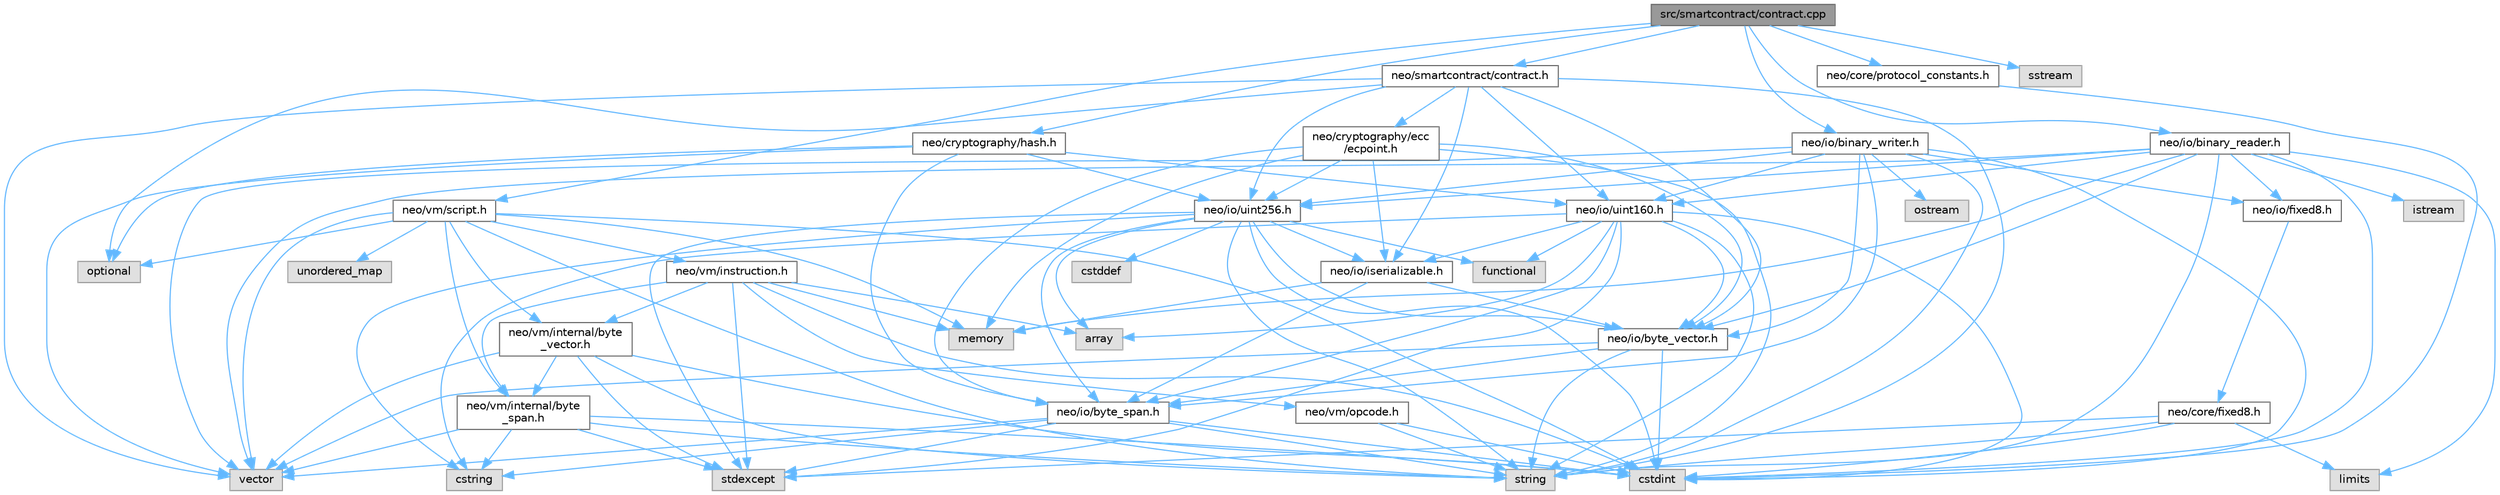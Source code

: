 digraph "src/smartcontract/contract.cpp"
{
 // LATEX_PDF_SIZE
  bgcolor="transparent";
  edge [fontname=Helvetica,fontsize=10,labelfontname=Helvetica,labelfontsize=10];
  node [fontname=Helvetica,fontsize=10,shape=box,height=0.2,width=0.4];
  Node1 [id="Node000001",label="src/smartcontract/contract.cpp",height=0.2,width=0.4,color="gray40", fillcolor="grey60", style="filled", fontcolor="black",tooltip=" "];
  Node1 -> Node2 [id="edge111_Node000001_Node000002",color="steelblue1",style="solid",tooltip=" "];
  Node2 [id="Node000002",label="neo/core/protocol_constants.h",height=0.2,width=0.4,color="grey40", fillcolor="white", style="filled",URL="$protocol__constants_8h.html",tooltip=" "];
  Node2 -> Node3 [id="edge112_Node000002_Node000003",color="steelblue1",style="solid",tooltip=" "];
  Node3 [id="Node000003",label="cstdint",height=0.2,width=0.4,color="grey60", fillcolor="#E0E0E0", style="filled",tooltip=" "];
  Node1 -> Node4 [id="edge113_Node000001_Node000004",color="steelblue1",style="solid",tooltip=" "];
  Node4 [id="Node000004",label="neo/cryptography/hash.h",height=0.2,width=0.4,color="grey40", fillcolor="white", style="filled",URL="$hash_8h.html",tooltip=" "];
  Node4 -> Node5 [id="edge114_Node000004_Node000005",color="steelblue1",style="solid",tooltip=" "];
  Node5 [id="Node000005",label="neo/io/byte_span.h",height=0.2,width=0.4,color="grey40", fillcolor="white", style="filled",URL="$io_2byte__span_8h.html",tooltip=" "];
  Node5 -> Node3 [id="edge115_Node000005_Node000003",color="steelblue1",style="solid",tooltip=" "];
  Node5 -> Node6 [id="edge116_Node000005_Node000006",color="steelblue1",style="solid",tooltip=" "];
  Node6 [id="Node000006",label="cstring",height=0.2,width=0.4,color="grey60", fillcolor="#E0E0E0", style="filled",tooltip=" "];
  Node5 -> Node7 [id="edge117_Node000005_Node000007",color="steelblue1",style="solid",tooltip=" "];
  Node7 [id="Node000007",label="stdexcept",height=0.2,width=0.4,color="grey60", fillcolor="#E0E0E0", style="filled",tooltip=" "];
  Node5 -> Node8 [id="edge118_Node000005_Node000008",color="steelblue1",style="solid",tooltip=" "];
  Node8 [id="Node000008",label="string",height=0.2,width=0.4,color="grey60", fillcolor="#E0E0E0", style="filled",tooltip=" "];
  Node5 -> Node9 [id="edge119_Node000005_Node000009",color="steelblue1",style="solid",tooltip=" "];
  Node9 [id="Node000009",label="vector",height=0.2,width=0.4,color="grey60", fillcolor="#E0E0E0", style="filled",tooltip=" "];
  Node4 -> Node10 [id="edge120_Node000004_Node000010",color="steelblue1",style="solid",tooltip=" "];
  Node10 [id="Node000010",label="neo/io/uint160.h",height=0.2,width=0.4,color="grey40", fillcolor="white", style="filled",URL="$uint160_8h.html",tooltip=" "];
  Node10 -> Node5 [id="edge121_Node000010_Node000005",color="steelblue1",style="solid",tooltip=" "];
  Node10 -> Node11 [id="edge122_Node000010_Node000011",color="steelblue1",style="solid",tooltip=" "];
  Node11 [id="Node000011",label="neo/io/byte_vector.h",height=0.2,width=0.4,color="grey40", fillcolor="white", style="filled",URL="$io_2byte__vector_8h.html",tooltip=" "];
  Node11 -> Node5 [id="edge123_Node000011_Node000005",color="steelblue1",style="solid",tooltip=" "];
  Node11 -> Node3 [id="edge124_Node000011_Node000003",color="steelblue1",style="solid",tooltip=" "];
  Node11 -> Node8 [id="edge125_Node000011_Node000008",color="steelblue1",style="solid",tooltip=" "];
  Node11 -> Node9 [id="edge126_Node000011_Node000009",color="steelblue1",style="solid",tooltip=" "];
  Node10 -> Node12 [id="edge127_Node000010_Node000012",color="steelblue1",style="solid",tooltip=" "];
  Node12 [id="Node000012",label="neo/io/iserializable.h",height=0.2,width=0.4,color="grey40", fillcolor="white", style="filled",URL="$iserializable_8h.html",tooltip=" "];
  Node12 -> Node5 [id="edge128_Node000012_Node000005",color="steelblue1",style="solid",tooltip=" "];
  Node12 -> Node11 [id="edge129_Node000012_Node000011",color="steelblue1",style="solid",tooltip=" "];
  Node12 -> Node13 [id="edge130_Node000012_Node000013",color="steelblue1",style="solid",tooltip=" "];
  Node13 [id="Node000013",label="memory",height=0.2,width=0.4,color="grey60", fillcolor="#E0E0E0", style="filled",tooltip=" "];
  Node10 -> Node14 [id="edge131_Node000010_Node000014",color="steelblue1",style="solid",tooltip=" "];
  Node14 [id="Node000014",label="array",height=0.2,width=0.4,color="grey60", fillcolor="#E0E0E0", style="filled",tooltip=" "];
  Node10 -> Node3 [id="edge132_Node000010_Node000003",color="steelblue1",style="solid",tooltip=" "];
  Node10 -> Node6 [id="edge133_Node000010_Node000006",color="steelblue1",style="solid",tooltip=" "];
  Node10 -> Node15 [id="edge134_Node000010_Node000015",color="steelblue1",style="solid",tooltip=" "];
  Node15 [id="Node000015",label="functional",height=0.2,width=0.4,color="grey60", fillcolor="#E0E0E0", style="filled",tooltip=" "];
  Node10 -> Node7 [id="edge135_Node000010_Node000007",color="steelblue1",style="solid",tooltip=" "];
  Node10 -> Node8 [id="edge136_Node000010_Node000008",color="steelblue1",style="solid",tooltip=" "];
  Node4 -> Node16 [id="edge137_Node000004_Node000016",color="steelblue1",style="solid",tooltip=" "];
  Node16 [id="Node000016",label="neo/io/uint256.h",height=0.2,width=0.4,color="grey40", fillcolor="white", style="filled",URL="$uint256_8h.html",tooltip=" "];
  Node16 -> Node5 [id="edge138_Node000016_Node000005",color="steelblue1",style="solid",tooltip=" "];
  Node16 -> Node11 [id="edge139_Node000016_Node000011",color="steelblue1",style="solid",tooltip=" "];
  Node16 -> Node12 [id="edge140_Node000016_Node000012",color="steelblue1",style="solid",tooltip=" "];
  Node16 -> Node14 [id="edge141_Node000016_Node000014",color="steelblue1",style="solid",tooltip=" "];
  Node16 -> Node17 [id="edge142_Node000016_Node000017",color="steelblue1",style="solid",tooltip=" "];
  Node17 [id="Node000017",label="cstddef",height=0.2,width=0.4,color="grey60", fillcolor="#E0E0E0", style="filled",tooltip=" "];
  Node16 -> Node3 [id="edge143_Node000016_Node000003",color="steelblue1",style="solid",tooltip=" "];
  Node16 -> Node6 [id="edge144_Node000016_Node000006",color="steelblue1",style="solid",tooltip=" "];
  Node16 -> Node15 [id="edge145_Node000016_Node000015",color="steelblue1",style="solid",tooltip=" "];
  Node16 -> Node7 [id="edge146_Node000016_Node000007",color="steelblue1",style="solid",tooltip=" "];
  Node16 -> Node8 [id="edge147_Node000016_Node000008",color="steelblue1",style="solid",tooltip=" "];
  Node4 -> Node18 [id="edge148_Node000004_Node000018",color="steelblue1",style="solid",tooltip=" "];
  Node18 [id="Node000018",label="optional",height=0.2,width=0.4,color="grey60", fillcolor="#E0E0E0", style="filled",tooltip=" "];
  Node4 -> Node9 [id="edge149_Node000004_Node000009",color="steelblue1",style="solid",tooltip=" "];
  Node1 -> Node19 [id="edge150_Node000001_Node000019",color="steelblue1",style="solid",tooltip=" "];
  Node19 [id="Node000019",label="neo/io/binary_reader.h",height=0.2,width=0.4,color="grey40", fillcolor="white", style="filled",URL="$binary__reader_8h.html",tooltip=" "];
  Node19 -> Node11 [id="edge151_Node000019_Node000011",color="steelblue1",style="solid",tooltip=" "];
  Node19 -> Node20 [id="edge152_Node000019_Node000020",color="steelblue1",style="solid",tooltip=" "];
  Node20 [id="Node000020",label="neo/io/fixed8.h",height=0.2,width=0.4,color="grey40", fillcolor="white", style="filled",URL="$io_2fixed8_8h.html",tooltip=" "];
  Node20 -> Node21 [id="edge153_Node000020_Node000021",color="steelblue1",style="solid",tooltip=" "];
  Node21 [id="Node000021",label="neo/core/fixed8.h",height=0.2,width=0.4,color="grey40", fillcolor="white", style="filled",URL="$core_2fixed8_8h.html",tooltip=" "];
  Node21 -> Node3 [id="edge154_Node000021_Node000003",color="steelblue1",style="solid",tooltip=" "];
  Node21 -> Node22 [id="edge155_Node000021_Node000022",color="steelblue1",style="solid",tooltip=" "];
  Node22 [id="Node000022",label="limits",height=0.2,width=0.4,color="grey60", fillcolor="#E0E0E0", style="filled",tooltip=" "];
  Node21 -> Node7 [id="edge156_Node000021_Node000007",color="steelblue1",style="solid",tooltip=" "];
  Node21 -> Node8 [id="edge157_Node000021_Node000008",color="steelblue1",style="solid",tooltip=" "];
  Node19 -> Node10 [id="edge158_Node000019_Node000010",color="steelblue1",style="solid",tooltip=" "];
  Node19 -> Node16 [id="edge159_Node000019_Node000016",color="steelblue1",style="solid",tooltip=" "];
  Node19 -> Node3 [id="edge160_Node000019_Node000003",color="steelblue1",style="solid",tooltip=" "];
  Node19 -> Node23 [id="edge161_Node000019_Node000023",color="steelblue1",style="solid",tooltip=" "];
  Node23 [id="Node000023",label="istream",height=0.2,width=0.4,color="grey60", fillcolor="#E0E0E0", style="filled",tooltip=" "];
  Node19 -> Node22 [id="edge162_Node000019_Node000022",color="steelblue1",style="solid",tooltip=" "];
  Node19 -> Node13 [id="edge163_Node000019_Node000013",color="steelblue1",style="solid",tooltip=" "];
  Node19 -> Node8 [id="edge164_Node000019_Node000008",color="steelblue1",style="solid",tooltip=" "];
  Node19 -> Node9 [id="edge165_Node000019_Node000009",color="steelblue1",style="solid",tooltip=" "];
  Node1 -> Node24 [id="edge166_Node000001_Node000024",color="steelblue1",style="solid",tooltip=" "];
  Node24 [id="Node000024",label="neo/io/binary_writer.h",height=0.2,width=0.4,color="grey40", fillcolor="white", style="filled",URL="$binary__writer_8h.html",tooltip=" "];
  Node24 -> Node5 [id="edge167_Node000024_Node000005",color="steelblue1",style="solid",tooltip=" "];
  Node24 -> Node11 [id="edge168_Node000024_Node000011",color="steelblue1",style="solid",tooltip=" "];
  Node24 -> Node20 [id="edge169_Node000024_Node000020",color="steelblue1",style="solid",tooltip=" "];
  Node24 -> Node10 [id="edge170_Node000024_Node000010",color="steelblue1",style="solid",tooltip=" "];
  Node24 -> Node16 [id="edge171_Node000024_Node000016",color="steelblue1",style="solid",tooltip=" "];
  Node24 -> Node3 [id="edge172_Node000024_Node000003",color="steelblue1",style="solid",tooltip=" "];
  Node24 -> Node25 [id="edge173_Node000024_Node000025",color="steelblue1",style="solid",tooltip=" "];
  Node25 [id="Node000025",label="ostream",height=0.2,width=0.4,color="grey60", fillcolor="#E0E0E0", style="filled",tooltip=" "];
  Node24 -> Node8 [id="edge174_Node000024_Node000008",color="steelblue1",style="solid",tooltip=" "];
  Node24 -> Node9 [id="edge175_Node000024_Node000009",color="steelblue1",style="solid",tooltip=" "];
  Node1 -> Node26 [id="edge176_Node000001_Node000026",color="steelblue1",style="solid",tooltip=" "];
  Node26 [id="Node000026",label="neo/smartcontract/contract.h",height=0.2,width=0.4,color="grey40", fillcolor="white", style="filled",URL="$contract_8h.html",tooltip=" "];
  Node26 -> Node27 [id="edge177_Node000026_Node000027",color="steelblue1",style="solid",tooltip=" "];
  Node27 [id="Node000027",label="neo/cryptography/ecc\l/ecpoint.h",height=0.2,width=0.4,color="grey40", fillcolor="white", style="filled",URL="$ecpoint_8h.html",tooltip=" "];
  Node27 -> Node5 [id="edge178_Node000027_Node000005",color="steelblue1",style="solid",tooltip=" "];
  Node27 -> Node11 [id="edge179_Node000027_Node000011",color="steelblue1",style="solid",tooltip=" "];
  Node27 -> Node12 [id="edge180_Node000027_Node000012",color="steelblue1",style="solid",tooltip=" "];
  Node27 -> Node16 [id="edge181_Node000027_Node000016",color="steelblue1",style="solid",tooltip=" "];
  Node27 -> Node13 [id="edge182_Node000027_Node000013",color="steelblue1",style="solid",tooltip=" "];
  Node27 -> Node8 [id="edge183_Node000027_Node000008",color="steelblue1",style="solid",tooltip=" "];
  Node26 -> Node11 [id="edge184_Node000026_Node000011",color="steelblue1",style="solid",tooltip=" "];
  Node26 -> Node12 [id="edge185_Node000026_Node000012",color="steelblue1",style="solid",tooltip=" "];
  Node26 -> Node10 [id="edge186_Node000026_Node000010",color="steelblue1",style="solid",tooltip=" "];
  Node26 -> Node16 [id="edge187_Node000026_Node000016",color="steelblue1",style="solid",tooltip=" "];
  Node26 -> Node18 [id="edge188_Node000026_Node000018",color="steelblue1",style="solid",tooltip=" "];
  Node26 -> Node8 [id="edge189_Node000026_Node000008",color="steelblue1",style="solid",tooltip=" "];
  Node26 -> Node9 [id="edge190_Node000026_Node000009",color="steelblue1",style="solid",tooltip=" "];
  Node1 -> Node28 [id="edge191_Node000001_Node000028",color="steelblue1",style="solid",tooltip=" "];
  Node28 [id="Node000028",label="neo/vm/script.h",height=0.2,width=0.4,color="grey40", fillcolor="white", style="filled",URL="$script_8h.html",tooltip=" "];
  Node28 -> Node29 [id="edge192_Node000028_Node000029",color="steelblue1",style="solid",tooltip=" "];
  Node29 [id="Node000029",label="neo/vm/instruction.h",height=0.2,width=0.4,color="grey40", fillcolor="white", style="filled",URL="$instruction_8h.html",tooltip=" "];
  Node29 -> Node30 [id="edge193_Node000029_Node000030",color="steelblue1",style="solid",tooltip=" "];
  Node30 [id="Node000030",label="neo/vm/internal/byte\l_span.h",height=0.2,width=0.4,color="grey40", fillcolor="white", style="filled",URL="$vm_2internal_2byte__span_8h.html",tooltip=" "];
  Node30 -> Node3 [id="edge194_Node000030_Node000003",color="steelblue1",style="solid",tooltip=" "];
  Node30 -> Node6 [id="edge195_Node000030_Node000006",color="steelblue1",style="solid",tooltip=" "];
  Node30 -> Node7 [id="edge196_Node000030_Node000007",color="steelblue1",style="solid",tooltip=" "];
  Node30 -> Node8 [id="edge197_Node000030_Node000008",color="steelblue1",style="solid",tooltip=" "];
  Node30 -> Node9 [id="edge198_Node000030_Node000009",color="steelblue1",style="solid",tooltip=" "];
  Node29 -> Node31 [id="edge199_Node000029_Node000031",color="steelblue1",style="solid",tooltip=" "];
  Node31 [id="Node000031",label="neo/vm/internal/byte\l_vector.h",height=0.2,width=0.4,color="grey40", fillcolor="white", style="filled",URL="$vm_2internal_2byte__vector_8h.html",tooltip=" "];
  Node31 -> Node30 [id="edge200_Node000031_Node000030",color="steelblue1",style="solid",tooltip=" "];
  Node31 -> Node3 [id="edge201_Node000031_Node000003",color="steelblue1",style="solid",tooltip=" "];
  Node31 -> Node7 [id="edge202_Node000031_Node000007",color="steelblue1",style="solid",tooltip=" "];
  Node31 -> Node8 [id="edge203_Node000031_Node000008",color="steelblue1",style="solid",tooltip=" "];
  Node31 -> Node9 [id="edge204_Node000031_Node000009",color="steelblue1",style="solid",tooltip=" "];
  Node29 -> Node32 [id="edge205_Node000029_Node000032",color="steelblue1",style="solid",tooltip=" "];
  Node32 [id="Node000032",label="neo/vm/opcode.h",height=0.2,width=0.4,color="grey40", fillcolor="white", style="filled",URL="$opcode_8h.html",tooltip=" "];
  Node32 -> Node3 [id="edge206_Node000032_Node000003",color="steelblue1",style="solid",tooltip=" "];
  Node32 -> Node8 [id="edge207_Node000032_Node000008",color="steelblue1",style="solid",tooltip=" "];
  Node29 -> Node14 [id="edge208_Node000029_Node000014",color="steelblue1",style="solid",tooltip=" "];
  Node29 -> Node3 [id="edge209_Node000029_Node000003",color="steelblue1",style="solid",tooltip=" "];
  Node29 -> Node13 [id="edge210_Node000029_Node000013",color="steelblue1",style="solid",tooltip=" "];
  Node29 -> Node7 [id="edge211_Node000029_Node000007",color="steelblue1",style="solid",tooltip=" "];
  Node28 -> Node30 [id="edge212_Node000028_Node000030",color="steelblue1",style="solid",tooltip=" "];
  Node28 -> Node31 [id="edge213_Node000028_Node000031",color="steelblue1",style="solid",tooltip=" "];
  Node28 -> Node3 [id="edge214_Node000028_Node000003",color="steelblue1",style="solid",tooltip=" "];
  Node28 -> Node13 [id="edge215_Node000028_Node000013",color="steelblue1",style="solid",tooltip=" "];
  Node28 -> Node18 [id="edge216_Node000028_Node000018",color="steelblue1",style="solid",tooltip=" "];
  Node28 -> Node8 [id="edge217_Node000028_Node000008",color="steelblue1",style="solid",tooltip=" "];
  Node28 -> Node33 [id="edge218_Node000028_Node000033",color="steelblue1",style="solid",tooltip=" "];
  Node33 [id="Node000033",label="unordered_map",height=0.2,width=0.4,color="grey60", fillcolor="#E0E0E0", style="filled",tooltip=" "];
  Node28 -> Node9 [id="edge219_Node000028_Node000009",color="steelblue1",style="solid",tooltip=" "];
  Node1 -> Node34 [id="edge220_Node000001_Node000034",color="steelblue1",style="solid",tooltip=" "];
  Node34 [id="Node000034",label="sstream",height=0.2,width=0.4,color="grey60", fillcolor="#E0E0E0", style="filled",tooltip=" "];
}
